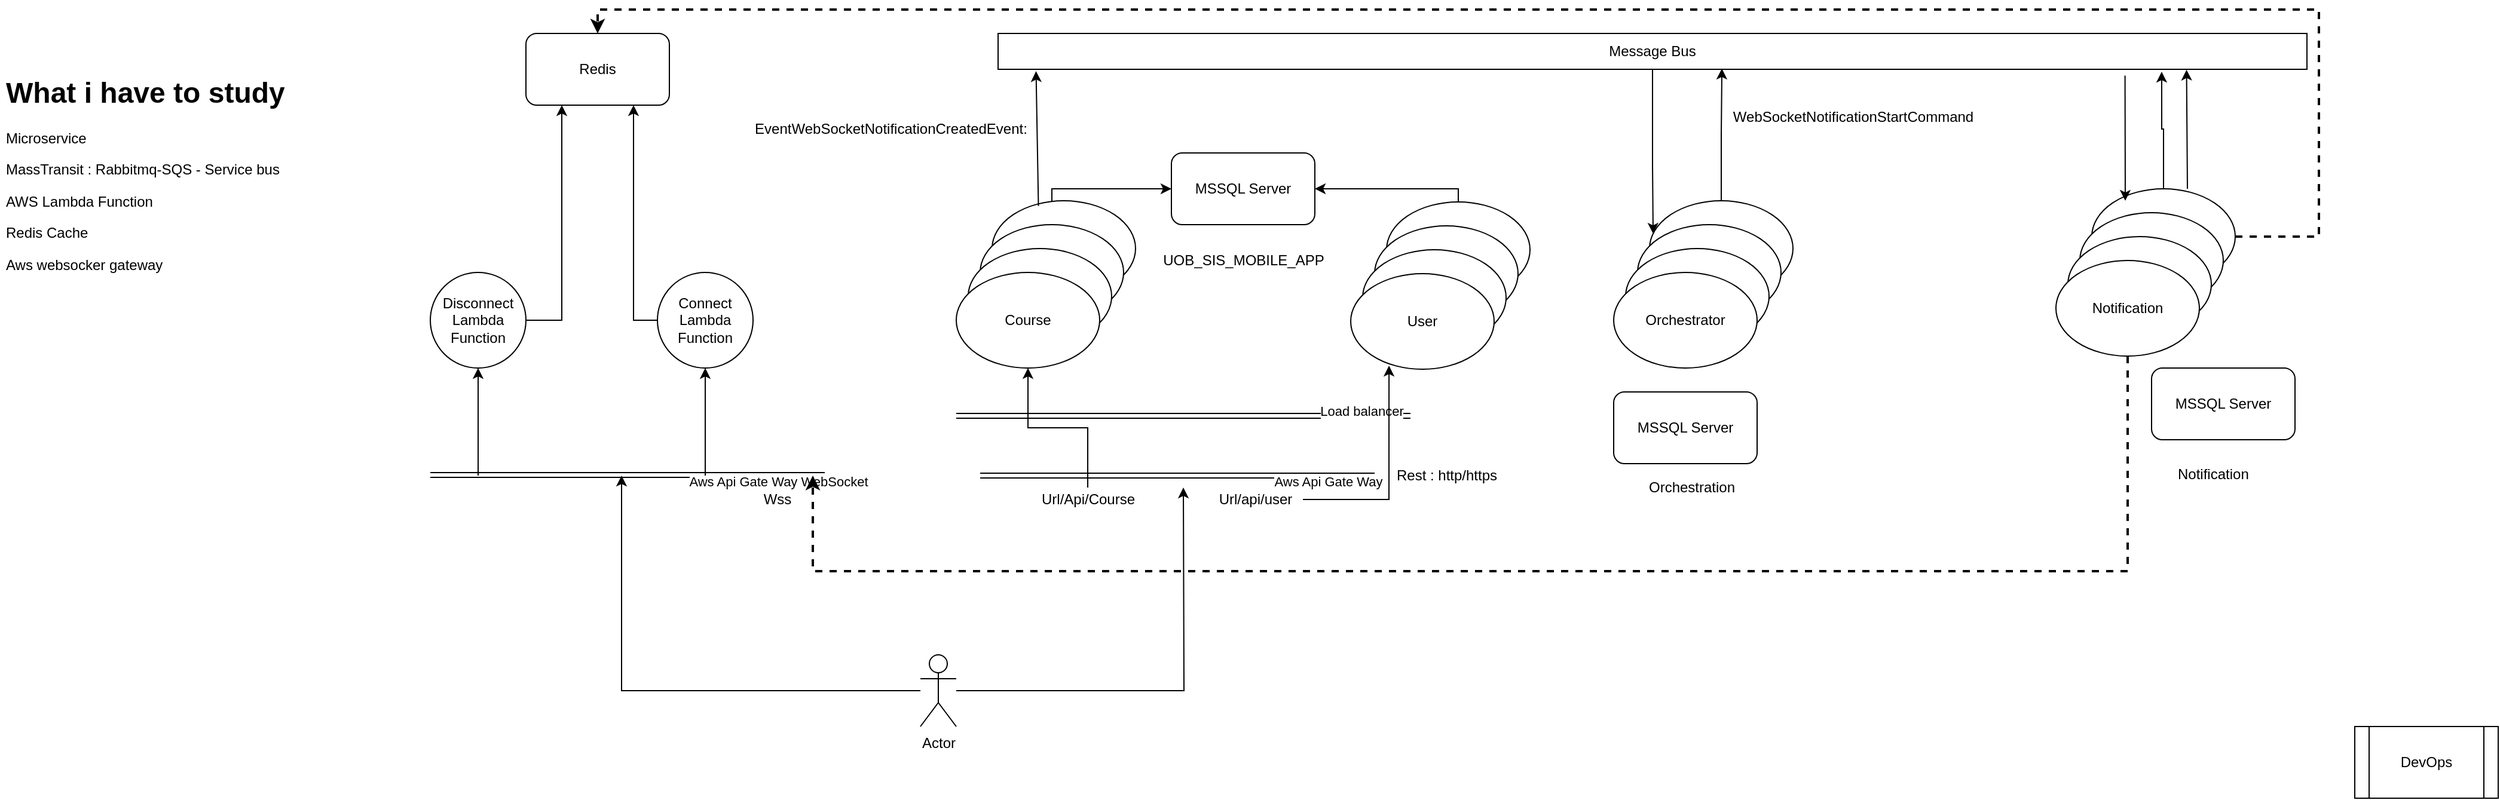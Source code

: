 <mxfile version="17.4.6" type="github">
  <diagram id="5rL87uHpCdDRNoGkGQVn" name="Page-1">
    <mxGraphModel dx="2623" dy="771" grid="1" gridSize="10" guides="1" tooltips="1" connect="1" arrows="1" fold="1" page="1" pageScale="1" pageWidth="850" pageHeight="1100" math="0" shadow="0">
      <root>
        <mxCell id="0" />
        <mxCell id="1" parent="0" />
        <mxCell id="FON76fKN3eNFH8ybnqgi-16" style="edgeStyle=orthogonalEdgeStyle;rounded=0;orthogonalLoop=1;jettySize=auto;html=1;entryX=0;entryY=0.5;entryDx=0;entryDy=0;" edge="1" parent="1" source="FON76fKN3eNFH8ybnqgi-1" target="FON76fKN3eNFH8ybnqgi-14">
          <mxGeometry relative="1" as="geometry">
            <Array as="points">
              <mxPoint x="410" y="170" />
            </Array>
          </mxGeometry>
        </mxCell>
        <mxCell id="FON76fKN3eNFH8ybnqgi-1" value="Course" style="ellipse;whiteSpace=wrap;html=1;" vertex="1" parent="1">
          <mxGeometry x="360" y="180" width="120" height="80" as="geometry" />
        </mxCell>
        <mxCell id="FON76fKN3eNFH8ybnqgi-3" value="Course" style="ellipse;whiteSpace=wrap;html=1;" vertex="1" parent="1">
          <mxGeometry x="350" y="200" width="120" height="80" as="geometry" />
        </mxCell>
        <mxCell id="FON76fKN3eNFH8ybnqgi-4" value="Course" style="ellipse;whiteSpace=wrap;html=1;" vertex="1" parent="1">
          <mxGeometry x="340" y="220" width="120" height="80" as="geometry" />
        </mxCell>
        <mxCell id="FON76fKN3eNFH8ybnqgi-5" value="Course" style="ellipse;whiteSpace=wrap;html=1;" vertex="1" parent="1">
          <mxGeometry x="330" y="240" width="120" height="80" as="geometry" />
        </mxCell>
        <mxCell id="FON76fKN3eNFH8ybnqgi-17" style="edgeStyle=orthogonalEdgeStyle;rounded=0;orthogonalLoop=1;jettySize=auto;html=1;entryX=1;entryY=0.5;entryDx=0;entryDy=0;exitX=0.5;exitY=0;exitDx=0;exitDy=0;" edge="1" parent="1" source="FON76fKN3eNFH8ybnqgi-9" target="FON76fKN3eNFH8ybnqgi-14">
          <mxGeometry relative="1" as="geometry">
            <mxPoint x="680" y="165" as="targetPoint" />
            <Array as="points">
              <mxPoint x="750" y="170" />
            </Array>
          </mxGeometry>
        </mxCell>
        <mxCell id="FON76fKN3eNFH8ybnqgi-9" value="Course" style="ellipse;whiteSpace=wrap;html=1;" vertex="1" parent="1">
          <mxGeometry x="690" y="181" width="120" height="80" as="geometry" />
        </mxCell>
        <mxCell id="FON76fKN3eNFH8ybnqgi-10" value="Course" style="ellipse;whiteSpace=wrap;html=1;" vertex="1" parent="1">
          <mxGeometry x="680" y="201" width="120" height="80" as="geometry" />
        </mxCell>
        <mxCell id="FON76fKN3eNFH8ybnqgi-11" value="Course" style="ellipse;whiteSpace=wrap;html=1;" vertex="1" parent="1">
          <mxGeometry x="670" y="221" width="120" height="80" as="geometry" />
        </mxCell>
        <mxCell id="FON76fKN3eNFH8ybnqgi-12" value="User" style="ellipse;whiteSpace=wrap;html=1;" vertex="1" parent="1">
          <mxGeometry x="660" y="241" width="120" height="80" as="geometry" />
        </mxCell>
        <mxCell id="FON76fKN3eNFH8ybnqgi-14" value="MSSQL Server" style="rounded=1;whiteSpace=wrap;html=1;" vertex="1" parent="1">
          <mxGeometry x="510" y="140" width="120" height="60" as="geometry" />
        </mxCell>
        <mxCell id="FON76fKN3eNFH8ybnqgi-15" value="Redis" style="rounded=1;whiteSpace=wrap;html=1;" vertex="1" parent="1">
          <mxGeometry x="-30" y="40" width="120" height="60" as="geometry" />
        </mxCell>
        <mxCell id="FON76fKN3eNFH8ybnqgi-18" value="" style="shape=link;html=1;rounded=0;" edge="1" parent="1">
          <mxGeometry width="100" relative="1" as="geometry">
            <mxPoint x="330" y="360" as="sourcePoint" />
            <mxPoint x="710" y="360" as="targetPoint" />
          </mxGeometry>
        </mxCell>
        <mxCell id="FON76fKN3eNFH8ybnqgi-20" value="Load balancer" style="edgeLabel;html=1;align=center;verticalAlign=middle;resizable=0;points=[];" vertex="1" connectable="0" parent="FON76fKN3eNFH8ybnqgi-18">
          <mxGeometry x="0.782" y="4" relative="1" as="geometry">
            <mxPoint as="offset" />
          </mxGeometry>
        </mxCell>
        <mxCell id="FON76fKN3eNFH8ybnqgi-19" value="" style="shape=link;html=1;rounded=0;" edge="1" parent="1">
          <mxGeometry width="100" relative="1" as="geometry">
            <mxPoint x="350" y="410" as="sourcePoint" />
            <mxPoint x="680" y="410" as="targetPoint" />
          </mxGeometry>
        </mxCell>
        <mxCell id="FON76fKN3eNFH8ybnqgi-21" value="Aws Api Gate Way" style="edgeLabel;html=1;align=center;verticalAlign=middle;resizable=0;points=[];" vertex="1" connectable="0" parent="FON76fKN3eNFH8ybnqgi-19">
          <mxGeometry x="0.764" y="-5" relative="1" as="geometry">
            <mxPoint as="offset" />
          </mxGeometry>
        </mxCell>
        <mxCell id="FON76fKN3eNFH8ybnqgi-35" style="edgeStyle=orthogonalEdgeStyle;rounded=0;orthogonalLoop=1;jettySize=auto;html=1;strokeWidth=1;" edge="1" parent="1" source="FON76fKN3eNFH8ybnqgi-22">
          <mxGeometry relative="1" as="geometry">
            <mxPoint x="520" y="420" as="targetPoint" />
          </mxGeometry>
        </mxCell>
        <mxCell id="FON76fKN3eNFH8ybnqgi-36" style="edgeStyle=orthogonalEdgeStyle;rounded=0;orthogonalLoop=1;jettySize=auto;html=1;strokeWidth=1;" edge="1" parent="1" source="FON76fKN3eNFH8ybnqgi-22">
          <mxGeometry relative="1" as="geometry">
            <mxPoint x="50" y="410" as="targetPoint" />
            <Array as="points">
              <mxPoint x="50" y="590" />
              <mxPoint x="50" y="410" />
            </Array>
          </mxGeometry>
        </mxCell>
        <mxCell id="FON76fKN3eNFH8ybnqgi-22" value="Actor" style="shape=umlActor;verticalLabelPosition=bottom;verticalAlign=top;html=1;outlineConnect=0;" vertex="1" parent="1">
          <mxGeometry x="300" y="560" width="30" height="60" as="geometry" />
        </mxCell>
        <mxCell id="FON76fKN3eNFH8ybnqgi-23" value="DevOps" style="shape=process;whiteSpace=wrap;html=1;backgroundOutline=1;" vertex="1" parent="1">
          <mxGeometry x="1500" y="620" width="120" height="60" as="geometry" />
        </mxCell>
        <mxCell id="FON76fKN3eNFH8ybnqgi-25" style="edgeStyle=orthogonalEdgeStyle;rounded=0;orthogonalLoop=1;jettySize=auto;html=1;entryX=0.5;entryY=1;entryDx=0;entryDy=0;" edge="1" parent="1" source="FON76fKN3eNFH8ybnqgi-24" target="FON76fKN3eNFH8ybnqgi-5">
          <mxGeometry relative="1" as="geometry" />
        </mxCell>
        <mxCell id="FON76fKN3eNFH8ybnqgi-24" value="Url/Api/Course" style="text;html=1;align=center;verticalAlign=middle;resizable=0;points=[];autosize=1;strokeColor=none;fillColor=none;" vertex="1" parent="1">
          <mxGeometry x="390" y="420" width="100" height="20" as="geometry" />
        </mxCell>
        <mxCell id="FON76fKN3eNFH8ybnqgi-27" style="edgeStyle=orthogonalEdgeStyle;rounded=0;orthogonalLoop=1;jettySize=auto;html=1;entryX=0.267;entryY=0.963;entryDx=0;entryDy=0;entryPerimeter=0;" edge="1" parent="1" source="FON76fKN3eNFH8ybnqgi-26" target="FON76fKN3eNFH8ybnqgi-12">
          <mxGeometry relative="1" as="geometry">
            <mxPoint x="590" y="350" as="targetPoint" />
          </mxGeometry>
        </mxCell>
        <mxCell id="FON76fKN3eNFH8ybnqgi-26" value="Url/api/user" style="text;html=1;align=center;verticalAlign=middle;resizable=0;points=[];autosize=1;strokeColor=none;fillColor=none;" vertex="1" parent="1">
          <mxGeometry x="540" y="420" width="80" height="20" as="geometry" />
        </mxCell>
        <mxCell id="FON76fKN3eNFH8ybnqgi-28" value="UOB_SIS_MOBILE_APP" style="text;html=1;align=center;verticalAlign=middle;resizable=0;points=[];autosize=1;strokeColor=none;fillColor=none;" vertex="1" parent="1">
          <mxGeometry x="495" y="220" width="150" height="20" as="geometry" />
        </mxCell>
        <mxCell id="FON76fKN3eNFH8ybnqgi-29" value="Rest : http/https" style="text;html=1;align=center;verticalAlign=middle;resizable=0;points=[];autosize=1;strokeColor=none;fillColor=none;" vertex="1" parent="1">
          <mxGeometry x="690" y="400" width="100" height="20" as="geometry" />
        </mxCell>
        <mxCell id="FON76fKN3eNFH8ybnqgi-33" value="" style="shape=link;html=1;rounded=0;" edge="1" parent="1">
          <mxGeometry width="100" relative="1" as="geometry">
            <mxPoint x="-110" y="409.5" as="sourcePoint" />
            <mxPoint x="220" y="409.5" as="targetPoint" />
          </mxGeometry>
        </mxCell>
        <mxCell id="FON76fKN3eNFH8ybnqgi-34" value="Aws Api Gate Way WebSocket " style="edgeLabel;html=1;align=center;verticalAlign=middle;resizable=0;points=[];" vertex="1" connectable="0" parent="FON76fKN3eNFH8ybnqgi-33">
          <mxGeometry x="0.764" y="-5" relative="1" as="geometry">
            <mxPoint as="offset" />
          </mxGeometry>
        </mxCell>
        <mxCell id="FON76fKN3eNFH8ybnqgi-37" value="Wss" style="text;html=1;align=center;verticalAlign=middle;resizable=0;points=[];autosize=1;strokeColor=none;fillColor=none;" vertex="1" parent="1">
          <mxGeometry x="160" y="420" width="40" height="20" as="geometry" />
        </mxCell>
        <mxCell id="FON76fKN3eNFH8ybnqgi-41" style="edgeStyle=orthogonalEdgeStyle;rounded=0;orthogonalLoop=1;jettySize=auto;html=1;strokeWidth=1;startArrow=classic;startFill=1;endArrow=none;endFill=0;" edge="1" parent="1" source="FON76fKN3eNFH8ybnqgi-39">
          <mxGeometry relative="1" as="geometry">
            <mxPoint x="120" y="410" as="targetPoint" />
          </mxGeometry>
        </mxCell>
        <mxCell id="FON76fKN3eNFH8ybnqgi-43" style="edgeStyle=orthogonalEdgeStyle;rounded=0;orthogonalLoop=1;jettySize=auto;html=1;startArrow=none;startFill=0;endArrow=classic;endFill=1;strokeWidth=1;" edge="1" parent="1" source="FON76fKN3eNFH8ybnqgi-39">
          <mxGeometry relative="1" as="geometry">
            <mxPoint x="60" y="100" as="targetPoint" />
            <Array as="points">
              <mxPoint x="60" y="280" />
              <mxPoint x="60" y="100" />
            </Array>
          </mxGeometry>
        </mxCell>
        <mxCell id="FON76fKN3eNFH8ybnqgi-39" value="&lt;div&gt;Connect&lt;/div&gt;Lambda Function" style="ellipse;whiteSpace=wrap;html=1;aspect=fixed;" vertex="1" parent="1">
          <mxGeometry x="80" y="240" width="80" height="80" as="geometry" />
        </mxCell>
        <mxCell id="FON76fKN3eNFH8ybnqgi-42" style="edgeStyle=orthogonalEdgeStyle;rounded=0;orthogonalLoop=1;jettySize=auto;html=1;startArrow=classic;startFill=1;endArrow=none;endFill=0;strokeWidth=1;" edge="1" parent="1" source="FON76fKN3eNFH8ybnqgi-40">
          <mxGeometry relative="1" as="geometry">
            <mxPoint x="-70" y="410" as="targetPoint" />
          </mxGeometry>
        </mxCell>
        <mxCell id="FON76fKN3eNFH8ybnqgi-44" style="edgeStyle=orthogonalEdgeStyle;rounded=0;orthogonalLoop=1;jettySize=auto;html=1;entryX=0.25;entryY=1;entryDx=0;entryDy=0;startArrow=none;startFill=0;endArrow=classic;endFill=1;strokeWidth=1;" edge="1" parent="1" source="FON76fKN3eNFH8ybnqgi-40" target="FON76fKN3eNFH8ybnqgi-15">
          <mxGeometry relative="1" as="geometry">
            <Array as="points">
              <mxPoint y="280" />
            </Array>
          </mxGeometry>
        </mxCell>
        <mxCell id="FON76fKN3eNFH8ybnqgi-40" value="&lt;div&gt;Disconnect&lt;/div&gt;&lt;div&gt;Lambda Function&lt;br&gt;&lt;/div&gt;" style="ellipse;whiteSpace=wrap;html=1;aspect=fixed;" vertex="1" parent="1">
          <mxGeometry x="-110" y="240" width="80" height="80" as="geometry" />
        </mxCell>
        <mxCell id="FON76fKN3eNFH8ybnqgi-62" style="edgeStyle=orthogonalEdgeStyle;rounded=0;orthogonalLoop=1;jettySize=auto;html=1;entryX=0.553;entryY=0.98;entryDx=0;entryDy=0;entryPerimeter=0;startArrow=none;startFill=0;endArrow=classic;endFill=1;strokeWidth=1;" edge="1" parent="1" source="FON76fKN3eNFH8ybnqgi-45" target="FON76fKN3eNFH8ybnqgi-53">
          <mxGeometry relative="1" as="geometry" />
        </mxCell>
        <mxCell id="FON76fKN3eNFH8ybnqgi-45" value="Course" style="ellipse;whiteSpace=wrap;html=1;" vertex="1" parent="1">
          <mxGeometry x="910" y="180" width="120" height="80" as="geometry" />
        </mxCell>
        <mxCell id="FON76fKN3eNFH8ybnqgi-46" value="Course" style="ellipse;whiteSpace=wrap;html=1;" vertex="1" parent="1">
          <mxGeometry x="900" y="200" width="120" height="80" as="geometry" />
        </mxCell>
        <mxCell id="FON76fKN3eNFH8ybnqgi-47" value="Course" style="ellipse;whiteSpace=wrap;html=1;" vertex="1" parent="1">
          <mxGeometry x="890" y="220" width="120" height="80" as="geometry" />
        </mxCell>
        <mxCell id="FON76fKN3eNFH8ybnqgi-48" value="Orchestrator" style="ellipse;whiteSpace=wrap;html=1;" vertex="1" parent="1">
          <mxGeometry x="880" y="240" width="120" height="80" as="geometry" />
        </mxCell>
        <mxCell id="FON76fKN3eNFH8ybnqgi-69" style="edgeStyle=orthogonalEdgeStyle;rounded=0;orthogonalLoop=1;jettySize=auto;html=1;entryX=0.889;entryY=1.067;entryDx=0;entryDy=0;entryPerimeter=0;startArrow=none;startFill=0;endArrow=classic;endFill=1;strokeWidth=1;" edge="1" parent="1" source="FON76fKN3eNFH8ybnqgi-49" target="FON76fKN3eNFH8ybnqgi-53">
          <mxGeometry relative="1" as="geometry" />
        </mxCell>
        <mxCell id="FON76fKN3eNFH8ybnqgi-49" value="Course" style="ellipse;whiteSpace=wrap;html=1;" vertex="1" parent="1">
          <mxGeometry x="1280" y="170" width="120" height="80" as="geometry" />
        </mxCell>
        <mxCell id="FON76fKN3eNFH8ybnqgi-50" value="Course" style="ellipse;whiteSpace=wrap;html=1;" vertex="1" parent="1">
          <mxGeometry x="1270" y="190" width="120" height="80" as="geometry" />
        </mxCell>
        <mxCell id="FON76fKN3eNFH8ybnqgi-51" value="Course" style="ellipse;whiteSpace=wrap;html=1;" vertex="1" parent="1">
          <mxGeometry x="1260" y="210" width="120" height="80" as="geometry" />
        </mxCell>
        <mxCell id="FON76fKN3eNFH8ybnqgi-68" style="edgeStyle=orthogonalEdgeStyle;rounded=0;orthogonalLoop=1;jettySize=auto;html=1;dashed=1;startArrow=none;startFill=0;endArrow=classic;endFill=1;strokeWidth=2;" edge="1" parent="1" source="FON76fKN3eNFH8ybnqgi-52">
          <mxGeometry relative="1" as="geometry">
            <mxPoint x="210" y="410" as="targetPoint" />
            <Array as="points">
              <mxPoint x="1310" y="490" />
              <mxPoint x="210" y="490" />
            </Array>
          </mxGeometry>
        </mxCell>
        <mxCell id="FON76fKN3eNFH8ybnqgi-52" value="Notification" style="ellipse;whiteSpace=wrap;html=1;" vertex="1" parent="1">
          <mxGeometry x="1250" y="230" width="120" height="80" as="geometry" />
        </mxCell>
        <mxCell id="FON76fKN3eNFH8ybnqgi-61" style="edgeStyle=orthogonalEdgeStyle;rounded=0;orthogonalLoop=1;jettySize=auto;html=1;startArrow=none;startFill=0;endArrow=classic;endFill=1;strokeWidth=1;" edge="1" parent="1" source="FON76fKN3eNFH8ybnqgi-53" target="FON76fKN3eNFH8ybnqgi-45">
          <mxGeometry relative="1" as="geometry">
            <Array as="points">
              <mxPoint x="913" y="150" />
              <mxPoint x="913" y="150" />
            </Array>
          </mxGeometry>
        </mxCell>
        <mxCell id="FON76fKN3eNFH8ybnqgi-53" value="Message Bus" style="rounded=0;whiteSpace=wrap;html=1;" vertex="1" parent="1">
          <mxGeometry x="365" y="40" width="1095" height="30" as="geometry" />
        </mxCell>
        <mxCell id="FON76fKN3eNFH8ybnqgi-56" value="" style="endArrow=classic;html=1;rounded=0;strokeWidth=1;exitX=0.323;exitY=0.055;exitDx=0;exitDy=0;exitPerimeter=0;entryX=0.029;entryY=1.052;entryDx=0;entryDy=0;entryPerimeter=0;" edge="1" parent="1" source="FON76fKN3eNFH8ybnqgi-1" target="FON76fKN3eNFH8ybnqgi-53">
          <mxGeometry width="50" height="50" relative="1" as="geometry">
            <mxPoint x="740" y="300" as="sourcePoint" />
            <mxPoint x="790" y="250" as="targetPoint" />
          </mxGeometry>
        </mxCell>
        <mxCell id="FON76fKN3eNFH8ybnqgi-57" value="EventWebSocketNotificationCreatedEvent: " style="text;html=1;align=center;verticalAlign=middle;resizable=0;points=[];autosize=1;strokeColor=none;fillColor=none;" vertex="1" parent="1">
          <mxGeometry x="150" y="110" width="250" height="20" as="geometry" />
        </mxCell>
        <mxCell id="FON76fKN3eNFH8ybnqgi-59" value="MSSQL Server" style="rounded=1;whiteSpace=wrap;html=1;" vertex="1" parent="1">
          <mxGeometry x="880" y="340" width="120" height="60" as="geometry" />
        </mxCell>
        <mxCell id="FON76fKN3eNFH8ybnqgi-60" value="Orchestration" style="text;html=1;align=center;verticalAlign=middle;resizable=0;points=[];autosize=1;strokeColor=none;fillColor=none;" vertex="1" parent="1">
          <mxGeometry x="900" y="410" width="90" height="20" as="geometry" />
        </mxCell>
        <mxCell id="FON76fKN3eNFH8ybnqgi-63" value="WebSocketNotificationStartCommand" style="text;html=1;align=center;verticalAlign=middle;resizable=0;points=[];autosize=1;strokeColor=none;fillColor=none;" vertex="1" parent="1">
          <mxGeometry x="970" y="100" width="220" height="20" as="geometry" />
        </mxCell>
        <mxCell id="FON76fKN3eNFH8ybnqgi-64" value="" style="endArrow=classic;html=1;rounded=0;strokeWidth=1;exitX=0.861;exitY=1.176;exitDx=0;exitDy=0;exitPerimeter=0;" edge="1" parent="1" source="FON76fKN3eNFH8ybnqgi-53">
          <mxGeometry width="50" height="50" relative="1" as="geometry">
            <mxPoint x="1130" y="291" as="sourcePoint" />
            <mxPoint x="1308" y="180" as="targetPoint" />
          </mxGeometry>
        </mxCell>
        <mxCell id="FON76fKN3eNFH8ybnqgi-67" style="edgeStyle=orthogonalEdgeStyle;rounded=0;orthogonalLoop=1;jettySize=auto;html=1;startArrow=none;startFill=0;endArrow=classic;endFill=1;strokeWidth=2;entryX=0.5;entryY=0;entryDx=0;entryDy=0;dashed=1;exitX=1;exitY=0.5;exitDx=0;exitDy=0;" edge="1" parent="1" source="FON76fKN3eNFH8ybnqgi-49" target="FON76fKN3eNFH8ybnqgi-15">
          <mxGeometry relative="1" as="geometry">
            <mxPoint x="1250" y="270" as="sourcePoint" />
            <mxPoint x="240" y="90" as="targetPoint" />
            <Array as="points">
              <mxPoint x="1470" y="210" />
              <mxPoint x="1470" y="20" />
              <mxPoint x="30" y="20" />
            </Array>
          </mxGeometry>
        </mxCell>
        <mxCell id="FON76fKN3eNFH8ybnqgi-71" value="" style="endArrow=classic;html=1;rounded=0;strokeWidth=1;entryX=0.908;entryY=1.011;entryDx=0;entryDy=0;entryPerimeter=0;" edge="1" parent="1" target="FON76fKN3eNFH8ybnqgi-53">
          <mxGeometry width="50" height="50" relative="1" as="geometry">
            <mxPoint x="1360" y="170" as="sourcePoint" />
            <mxPoint x="1410" y="120" as="targetPoint" />
          </mxGeometry>
        </mxCell>
        <mxCell id="FON76fKN3eNFH8ybnqgi-72" value="MSSQL Server" style="rounded=1;whiteSpace=wrap;html=1;" vertex="1" parent="1">
          <mxGeometry x="1330" y="320" width="120" height="60" as="geometry" />
        </mxCell>
        <mxCell id="FON76fKN3eNFH8ybnqgi-73" value="Notification" style="text;whiteSpace=wrap;html=1;" vertex="1" parent="1">
          <mxGeometry x="1350" y="395" width="90" height="30" as="geometry" />
        </mxCell>
        <mxCell id="FON76fKN3eNFH8ybnqgi-74" value="&lt;h1&gt;What i have to study&lt;br&gt;&lt;/h1&gt;&lt;p&gt;Microservice&lt;br&gt;&lt;/p&gt;&lt;p&gt;MassTransit : Rabbitmq-SQS - Service bus&lt;/p&gt;&lt;p&gt;AWS Lambda Function&lt;/p&gt;&lt;p&gt;Redis Cache&lt;/p&gt;&lt;p&gt;Aws websocker gateway&lt;br&gt;&lt;/p&gt;" style="text;html=1;strokeColor=none;fillColor=none;spacing=5;spacingTop=-20;whiteSpace=wrap;overflow=hidden;rounded=0;" vertex="1" parent="1">
          <mxGeometry x="-470" y="70" width="340" height="240" as="geometry" />
        </mxCell>
      </root>
    </mxGraphModel>
  </diagram>
</mxfile>
